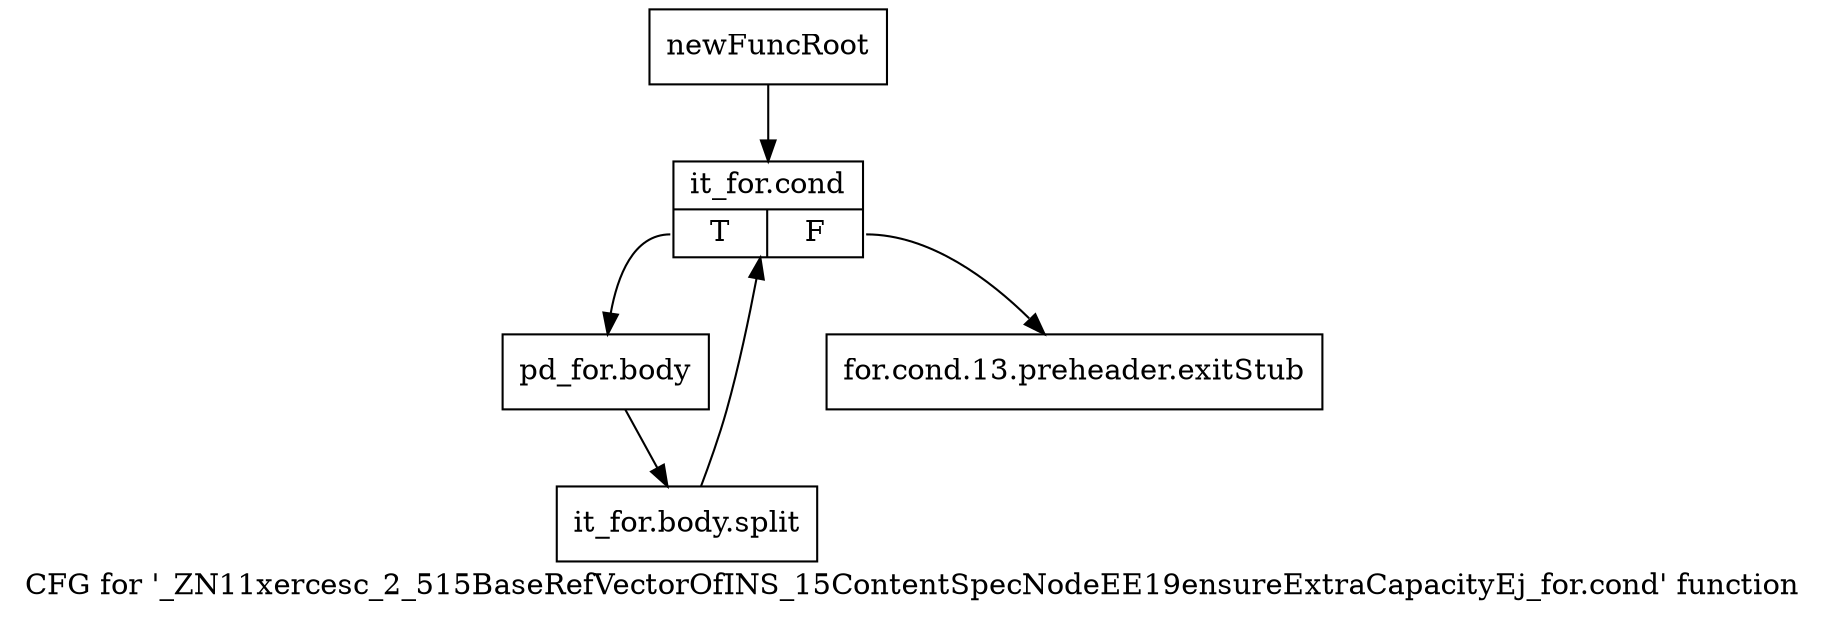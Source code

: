 digraph "CFG for '_ZN11xercesc_2_515BaseRefVectorOfINS_15ContentSpecNodeEE19ensureExtraCapacityEj_for.cond' function" {
	label="CFG for '_ZN11xercesc_2_515BaseRefVectorOfINS_15ContentSpecNodeEE19ensureExtraCapacityEj_for.cond' function";

	Node0x971d8b0 [shape=record,label="{newFuncRoot}"];
	Node0x971d8b0 -> Node0x971d950;
	Node0x971d900 [shape=record,label="{for.cond.13.preheader.exitStub}"];
	Node0x971d950 [shape=record,label="{it_for.cond|{<s0>T|<s1>F}}"];
	Node0x971d950:s0 -> Node0x971d9a0;
	Node0x971d950:s1 -> Node0x971d900;
	Node0x971d9a0 [shape=record,label="{pd_for.body}"];
	Node0x971d9a0 -> Node0xcd98100;
	Node0xcd98100 [shape=record,label="{it_for.body.split}"];
	Node0xcd98100 -> Node0x971d950;
}
